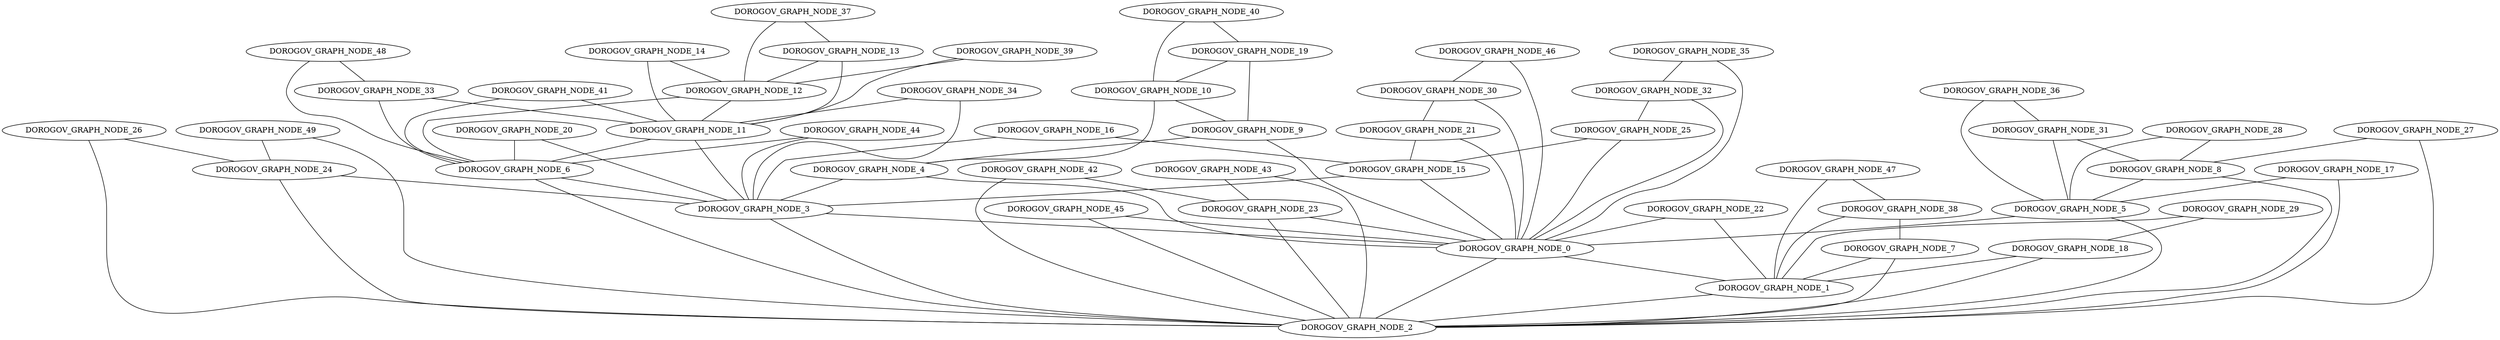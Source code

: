 graph DOROGOV_GRAPH{
DOROGOV_GRAPH_NODE_0 -- DOROGOV_GRAPH_NODE_1;
DOROGOV_GRAPH_NODE_1 -- DOROGOV_GRAPH_NODE_2;
DOROGOV_GRAPH_NODE_2 -- DOROGOV_GRAPH_NODE_0;
DOROGOV_GRAPH_NODE_3 -- DOROGOV_GRAPH_NODE_2;
DOROGOV_GRAPH_NODE_3 -- DOROGOV_GRAPH_NODE_0;
DOROGOV_GRAPH_NODE_4 -- DOROGOV_GRAPH_NODE_3;
DOROGOV_GRAPH_NODE_4 -- DOROGOV_GRAPH_NODE_0;
DOROGOV_GRAPH_NODE_5 -- DOROGOV_GRAPH_NODE_2;
DOROGOV_GRAPH_NODE_5 -- DOROGOV_GRAPH_NODE_0;
DOROGOV_GRAPH_NODE_6 -- DOROGOV_GRAPH_NODE_3;
DOROGOV_GRAPH_NODE_6 -- DOROGOV_GRAPH_NODE_2;
DOROGOV_GRAPH_NODE_7 -- DOROGOV_GRAPH_NODE_1;
DOROGOV_GRAPH_NODE_7 -- DOROGOV_GRAPH_NODE_2;
DOROGOV_GRAPH_NODE_8 -- DOROGOV_GRAPH_NODE_5;
DOROGOV_GRAPH_NODE_8 -- DOROGOV_GRAPH_NODE_2;
DOROGOV_GRAPH_NODE_9 -- DOROGOV_GRAPH_NODE_4;
DOROGOV_GRAPH_NODE_9 -- DOROGOV_GRAPH_NODE_0;
DOROGOV_GRAPH_NODE_10 -- DOROGOV_GRAPH_NODE_9;
DOROGOV_GRAPH_NODE_10 -- DOROGOV_GRAPH_NODE_4;
DOROGOV_GRAPH_NODE_11 -- DOROGOV_GRAPH_NODE_6;
DOROGOV_GRAPH_NODE_11 -- DOROGOV_GRAPH_NODE_3;
DOROGOV_GRAPH_NODE_12 -- DOROGOV_GRAPH_NODE_11;
DOROGOV_GRAPH_NODE_12 -- DOROGOV_GRAPH_NODE_6;
DOROGOV_GRAPH_NODE_13 -- DOROGOV_GRAPH_NODE_12;
DOROGOV_GRAPH_NODE_13 -- DOROGOV_GRAPH_NODE_11;
DOROGOV_GRAPH_NODE_14 -- DOROGOV_GRAPH_NODE_12;
DOROGOV_GRAPH_NODE_14 -- DOROGOV_GRAPH_NODE_11;
DOROGOV_GRAPH_NODE_15 -- DOROGOV_GRAPH_NODE_3;
DOROGOV_GRAPH_NODE_15 -- DOROGOV_GRAPH_NODE_0;
DOROGOV_GRAPH_NODE_16 -- DOROGOV_GRAPH_NODE_15;
DOROGOV_GRAPH_NODE_16 -- DOROGOV_GRAPH_NODE_3;
DOROGOV_GRAPH_NODE_17 -- DOROGOV_GRAPH_NODE_5;
DOROGOV_GRAPH_NODE_17 -- DOROGOV_GRAPH_NODE_2;
DOROGOV_GRAPH_NODE_18 -- DOROGOV_GRAPH_NODE_1;
DOROGOV_GRAPH_NODE_18 -- DOROGOV_GRAPH_NODE_2;
DOROGOV_GRAPH_NODE_19 -- DOROGOV_GRAPH_NODE_10;
DOROGOV_GRAPH_NODE_19 -- DOROGOV_GRAPH_NODE_9;
DOROGOV_GRAPH_NODE_20 -- DOROGOV_GRAPH_NODE_6;
DOROGOV_GRAPH_NODE_20 -- DOROGOV_GRAPH_NODE_3;
DOROGOV_GRAPH_NODE_21 -- DOROGOV_GRAPH_NODE_15;
DOROGOV_GRAPH_NODE_21 -- DOROGOV_GRAPH_NODE_0;
DOROGOV_GRAPH_NODE_22 -- DOROGOV_GRAPH_NODE_0;
DOROGOV_GRAPH_NODE_22 -- DOROGOV_GRAPH_NODE_1;
DOROGOV_GRAPH_NODE_23 -- DOROGOV_GRAPH_NODE_2;
DOROGOV_GRAPH_NODE_23 -- DOROGOV_GRAPH_NODE_0;
DOROGOV_GRAPH_NODE_24 -- DOROGOV_GRAPH_NODE_3;
DOROGOV_GRAPH_NODE_24 -- DOROGOV_GRAPH_NODE_2;
DOROGOV_GRAPH_NODE_25 -- DOROGOV_GRAPH_NODE_15;
DOROGOV_GRAPH_NODE_25 -- DOROGOV_GRAPH_NODE_0;
DOROGOV_GRAPH_NODE_26 -- DOROGOV_GRAPH_NODE_24;
DOROGOV_GRAPH_NODE_26 -- DOROGOV_GRAPH_NODE_2;
DOROGOV_GRAPH_NODE_27 -- DOROGOV_GRAPH_NODE_8;
DOROGOV_GRAPH_NODE_27 -- DOROGOV_GRAPH_NODE_2;
DOROGOV_GRAPH_NODE_28 -- DOROGOV_GRAPH_NODE_8;
DOROGOV_GRAPH_NODE_28 -- DOROGOV_GRAPH_NODE_5;
DOROGOV_GRAPH_NODE_29 -- DOROGOV_GRAPH_NODE_18;
DOROGOV_GRAPH_NODE_29 -- DOROGOV_GRAPH_NODE_1;
DOROGOV_GRAPH_NODE_30 -- DOROGOV_GRAPH_NODE_21;
DOROGOV_GRAPH_NODE_30 -- DOROGOV_GRAPH_NODE_0;
DOROGOV_GRAPH_NODE_31 -- DOROGOV_GRAPH_NODE_8;
DOROGOV_GRAPH_NODE_31 -- DOROGOV_GRAPH_NODE_5;
DOROGOV_GRAPH_NODE_32 -- DOROGOV_GRAPH_NODE_25;
DOROGOV_GRAPH_NODE_32 -- DOROGOV_GRAPH_NODE_0;
DOROGOV_GRAPH_NODE_33 -- DOROGOV_GRAPH_NODE_11;
DOROGOV_GRAPH_NODE_33 -- DOROGOV_GRAPH_NODE_6;
DOROGOV_GRAPH_NODE_34 -- DOROGOV_GRAPH_NODE_11;
DOROGOV_GRAPH_NODE_34 -- DOROGOV_GRAPH_NODE_3;
DOROGOV_GRAPH_NODE_35 -- DOROGOV_GRAPH_NODE_32;
DOROGOV_GRAPH_NODE_35 -- DOROGOV_GRAPH_NODE_0;
DOROGOV_GRAPH_NODE_36 -- DOROGOV_GRAPH_NODE_31;
DOROGOV_GRAPH_NODE_36 -- DOROGOV_GRAPH_NODE_5;
DOROGOV_GRAPH_NODE_37 -- DOROGOV_GRAPH_NODE_13;
DOROGOV_GRAPH_NODE_37 -- DOROGOV_GRAPH_NODE_12;
DOROGOV_GRAPH_NODE_38 -- DOROGOV_GRAPH_NODE_7;
DOROGOV_GRAPH_NODE_38 -- DOROGOV_GRAPH_NODE_1;
DOROGOV_GRAPH_NODE_39 -- DOROGOV_GRAPH_NODE_12;
DOROGOV_GRAPH_NODE_39 -- DOROGOV_GRAPH_NODE_11;
DOROGOV_GRAPH_NODE_40 -- DOROGOV_GRAPH_NODE_19;
DOROGOV_GRAPH_NODE_40 -- DOROGOV_GRAPH_NODE_10;
DOROGOV_GRAPH_NODE_41 -- DOROGOV_GRAPH_NODE_11;
DOROGOV_GRAPH_NODE_41 -- DOROGOV_GRAPH_NODE_6;
DOROGOV_GRAPH_NODE_42 -- DOROGOV_GRAPH_NODE_23;
DOROGOV_GRAPH_NODE_42 -- DOROGOV_GRAPH_NODE_2;
DOROGOV_GRAPH_NODE_43 -- DOROGOV_GRAPH_NODE_23;
DOROGOV_GRAPH_NODE_43 -- DOROGOV_GRAPH_NODE_2;
DOROGOV_GRAPH_NODE_44 -- DOROGOV_GRAPH_NODE_6;
DOROGOV_GRAPH_NODE_44 -- DOROGOV_GRAPH_NODE_3;
DOROGOV_GRAPH_NODE_45 -- DOROGOV_GRAPH_NODE_2;
DOROGOV_GRAPH_NODE_45 -- DOROGOV_GRAPH_NODE_0;
DOROGOV_GRAPH_NODE_46 -- DOROGOV_GRAPH_NODE_30;
DOROGOV_GRAPH_NODE_46 -- DOROGOV_GRAPH_NODE_0;
DOROGOV_GRAPH_NODE_47 -- DOROGOV_GRAPH_NODE_38;
DOROGOV_GRAPH_NODE_47 -- DOROGOV_GRAPH_NODE_1;
DOROGOV_GRAPH_NODE_48 -- DOROGOV_GRAPH_NODE_33;
DOROGOV_GRAPH_NODE_48 -- DOROGOV_GRAPH_NODE_6;
DOROGOV_GRAPH_NODE_49 -- DOROGOV_GRAPH_NODE_24;
DOROGOV_GRAPH_NODE_49 -- DOROGOV_GRAPH_NODE_2;
}
